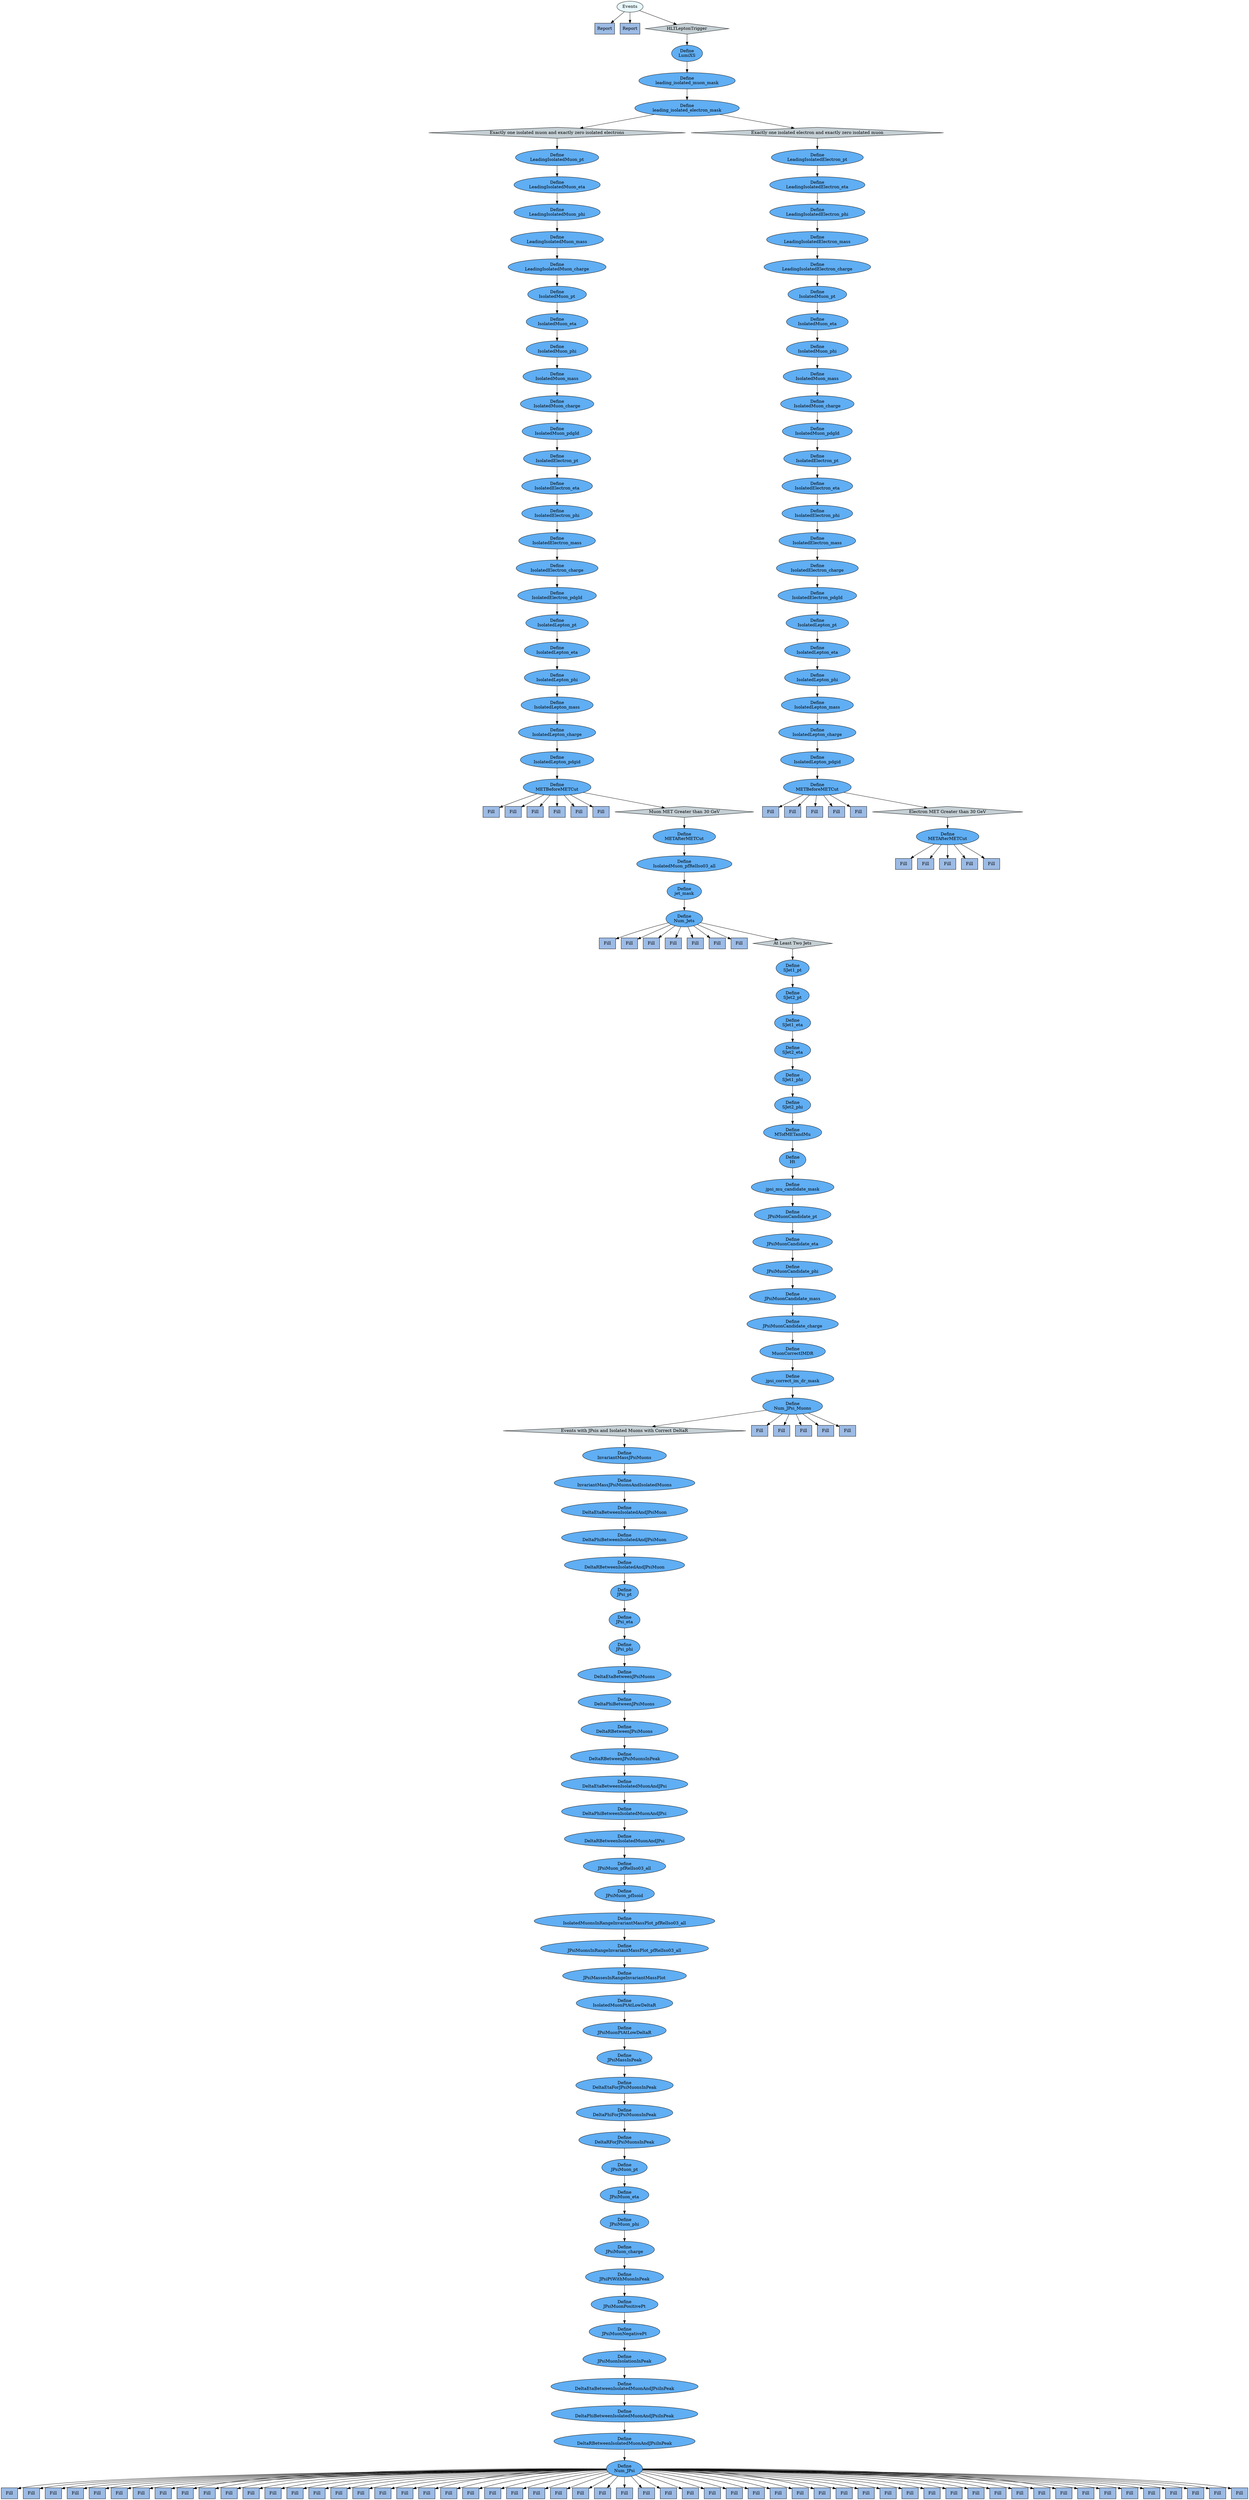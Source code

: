 digraph {
	1 [label="Report", style="filled", fillcolor="#9cbbe5", shape="box"];
	0 [label="Events", style="filled", fillcolor="#e8f8fc", shape="oval"];
	2 [label="Report", style="filled", fillcolor="#9cbbe5", shape="box"];
	0 [label="Events", style="filled", fillcolor="#e8f8fc", shape="oval"];
	3 [label="Fill", style="filled", fillcolor="#9cbbe5", shape="box"];
	857 [label="Define
METBeforeMETCut", style="filled", fillcolor="#60aef3", shape="oval"];
	858 [label="Define
IsolatedLepton_pdgid", style="filled", fillcolor="#60aef3", shape="oval"];
	859 [label="Define
IsolatedLepton_charge", style="filled", fillcolor="#60aef3", shape="oval"];
	860 [label="Define
IsolatedLepton_mass", style="filled", fillcolor="#60aef3", shape="oval"];
	861 [label="Define
IsolatedLepton_phi", style="filled", fillcolor="#60aef3", shape="oval"];
	862 [label="Define
IsolatedLepton_eta", style="filled", fillcolor="#60aef3", shape="oval"];
	863 [label="Define
IsolatedLepton_pt", style="filled", fillcolor="#60aef3", shape="oval"];
	864 [label="Define
IsolatedElectron_pdgId", style="filled", fillcolor="#60aef3", shape="oval"];
	865 [label="Define
IsolatedElectron_charge", style="filled", fillcolor="#60aef3", shape="oval"];
	866 [label="Define
IsolatedElectron_mass", style="filled", fillcolor="#60aef3", shape="oval"];
	867 [label="Define
IsolatedElectron_phi", style="filled", fillcolor="#60aef3", shape="oval"];
	868 [label="Define
IsolatedElectron_eta", style="filled", fillcolor="#60aef3", shape="oval"];
	869 [label="Define
IsolatedElectron_pt", style="filled", fillcolor="#60aef3", shape="oval"];
	870 [label="Define
IsolatedMuon_pdgId", style="filled", fillcolor="#60aef3", shape="oval"];
	871 [label="Define
IsolatedMuon_charge", style="filled", fillcolor="#60aef3", shape="oval"];
	872 [label="Define
IsolatedMuon_mass", style="filled", fillcolor="#60aef3", shape="oval"];
	873 [label="Define
IsolatedMuon_phi", style="filled", fillcolor="#60aef3", shape="oval"];
	874 [label="Define
IsolatedMuon_eta", style="filled", fillcolor="#60aef3", shape="oval"];
	875 [label="Define
IsolatedMuon_pt", style="filled", fillcolor="#60aef3", shape="oval"];
	876 [label="Define
LeadingIsolatedMuon_charge", style="filled", fillcolor="#60aef3", shape="oval"];
	877 [label="Define
LeadingIsolatedMuon_mass", style="filled", fillcolor="#60aef3", shape="oval"];
	878 [label="Define
LeadingIsolatedMuon_phi", style="filled", fillcolor="#60aef3", shape="oval"];
	879 [label="Define
LeadingIsolatedMuon_eta", style="filled", fillcolor="#60aef3", shape="oval"];
	880 [label="Define
LeadingIsolatedMuon_pt", style="filled", fillcolor="#60aef3", shape="oval"];
	853 [label="Exactly one isolated muon and exactly zero isolated electrons", style="filled", fillcolor="#c4cfd4", shape="diamond"];
	854 [label="Define
leading_isolated_electron_mask", style="filled", fillcolor="#60aef3", shape="oval"];
	855 [label="Define
leading_isolated_muon_mask", style="filled", fillcolor="#60aef3", shape="oval"];
	856 [label="Define
LumiXS", style="filled", fillcolor="#60aef3", shape="oval"];
	852 [label="HLTLeptonTrigger", style="filled", fillcolor="#c4cfd4", shape="diamond"];
	0 [label="Events", style="filled", fillcolor="#e8f8fc", shape="oval"];
	4 [label="Fill", style="filled", fillcolor="#9cbbe5", shape="box"];
	5 [label="Fill", style="filled", fillcolor="#9cbbe5", shape="box"];
	6 [label="Fill", style="filled", fillcolor="#9cbbe5", shape="box"];
	7 [label="Fill", style="filled", fillcolor="#9cbbe5", shape="box"];
	8 [label="Fill", style="filled", fillcolor="#9cbbe5", shape="box"];
	887 [label="Define
METBeforeMETCut", style="filled", fillcolor="#60aef3", shape="oval"];
	888 [label="Define
IsolatedLepton_pdgid", style="filled", fillcolor="#60aef3", shape="oval"];
	889 [label="Define
IsolatedLepton_charge", style="filled", fillcolor="#60aef3", shape="oval"];
	890 [label="Define
IsolatedLepton_mass", style="filled", fillcolor="#60aef3", shape="oval"];
	891 [label="Define
IsolatedLepton_phi", style="filled", fillcolor="#60aef3", shape="oval"];
	892 [label="Define
IsolatedLepton_eta", style="filled", fillcolor="#60aef3", shape="oval"];
	893 [label="Define
IsolatedLepton_pt", style="filled", fillcolor="#60aef3", shape="oval"];
	894 [label="Define
IsolatedElectron_pdgId", style="filled", fillcolor="#60aef3", shape="oval"];
	895 [label="Define
IsolatedElectron_charge", style="filled", fillcolor="#60aef3", shape="oval"];
	896 [label="Define
IsolatedElectron_mass", style="filled", fillcolor="#60aef3", shape="oval"];
	897 [label="Define
IsolatedElectron_phi", style="filled", fillcolor="#60aef3", shape="oval"];
	898 [label="Define
IsolatedElectron_eta", style="filled", fillcolor="#60aef3", shape="oval"];
	899 [label="Define
IsolatedElectron_pt", style="filled", fillcolor="#60aef3", shape="oval"];
	900 [label="Define
IsolatedMuon_pdgId", style="filled", fillcolor="#60aef3", shape="oval"];
	901 [label="Define
IsolatedMuon_charge", style="filled", fillcolor="#60aef3", shape="oval"];
	902 [label="Define
IsolatedMuon_mass", style="filled", fillcolor="#60aef3", shape="oval"];
	903 [label="Define
IsolatedMuon_phi", style="filled", fillcolor="#60aef3", shape="oval"];
	904 [label="Define
IsolatedMuon_eta", style="filled", fillcolor="#60aef3", shape="oval"];
	905 [label="Define
IsolatedMuon_pt", style="filled", fillcolor="#60aef3", shape="oval"];
	906 [label="Define
LeadingIsolatedElectron_charge", style="filled", fillcolor="#60aef3", shape="oval"];
	907 [label="Define
LeadingIsolatedElectron_mass", style="filled", fillcolor="#60aef3", shape="oval"];
	908 [label="Define
LeadingIsolatedElectron_phi", style="filled", fillcolor="#60aef3", shape="oval"];
	909 [label="Define
LeadingIsolatedElectron_eta", style="filled", fillcolor="#60aef3", shape="oval"];
	910 [label="Define
LeadingIsolatedElectron_pt", style="filled", fillcolor="#60aef3", shape="oval"];
	886 [label="Exactly one isolated electron and exactly zero isolated muon", style="filled", fillcolor="#c4cfd4", shape="diamond"];
	9 [label="Fill", style="filled", fillcolor="#9cbbe5", shape="box"];
	10 [label="Fill", style="filled", fillcolor="#9cbbe5", shape="box"];
	11 [label="Fill", style="filled", fillcolor="#9cbbe5", shape="box"];
	12 [label="Fill", style="filled", fillcolor="#9cbbe5", shape="box"];
	13 [label="Fill", style="filled", fillcolor="#9cbbe5", shape="box"];
	14 [label="Fill", style="filled", fillcolor="#9cbbe5", shape="box"];
	918 [label="Define
Num_Jets", style="filled", fillcolor="#60aef3", shape="oval"];
	919 [label="Define
jet_mask", style="filled", fillcolor="#60aef3", shape="oval"];
	920 [label="Define
IsolatedMuon_pfRelIso03_all", style="filled", fillcolor="#60aef3", shape="oval"];
	921 [label="Define
METAfterMETCut", style="filled", fillcolor="#60aef3", shape="oval"];
	917 [label="Muon MET Greater than 30 GeV", style="filled", fillcolor="#c4cfd4", shape="diamond"];
	15 [label="Fill", style="filled", fillcolor="#9cbbe5", shape="box"];
	16 [label="Fill", style="filled", fillcolor="#9cbbe5", shape="box"];
	17 [label="Fill", style="filled", fillcolor="#9cbbe5", shape="box"];
	18 [label="Fill", style="filled", fillcolor="#9cbbe5", shape="box"];
	19 [label="Fill", style="filled", fillcolor="#9cbbe5", shape="box"];
	20 [label="Fill", style="filled", fillcolor="#9cbbe5", shape="box"];
	929 [label="Define
METAfterMETCut", style="filled", fillcolor="#60aef3", shape="oval"];
	928 [label="Electron MET Greater than 30 GeV", style="filled", fillcolor="#c4cfd4", shape="diamond"];
	21 [label="Fill", style="filled", fillcolor="#9cbbe5", shape="box"];
	22 [label="Fill", style="filled", fillcolor="#9cbbe5", shape="box"];
	23 [label="Fill", style="filled", fillcolor="#9cbbe5", shape="box"];
	24 [label="Fill", style="filled", fillcolor="#9cbbe5", shape="box"];
	25 [label="Fill", style="filled", fillcolor="#9cbbe5", shape="box"];
	26 [label="Fill", style="filled", fillcolor="#9cbbe5", shape="box"];
	955 [label="Define
Num_JPsi", style="filled", fillcolor="#60aef3", shape="oval"];
	956 [label="Define
DeltaRBetweenIsolatedMuonAndJPsiInPeak", style="filled", fillcolor="#60aef3", shape="oval"];
	957 [label="Define
DeltaPhiBetweenIsolatedMuonAndJPsiInPeak", style="filled", fillcolor="#60aef3", shape="oval"];
	958 [label="Define
DeltaEtaBetweenIsolatedMuonAndJPsiInPeak", style="filled", fillcolor="#60aef3", shape="oval"];
	959 [label="Define
JPsiMuonIsolationInPeak", style="filled", fillcolor="#60aef3", shape="oval"];
	960 [label="Define
JPsiMuonNegativePt", style="filled", fillcolor="#60aef3", shape="oval"];
	961 [label="Define
JPsiMuonPositivePt", style="filled", fillcolor="#60aef3", shape="oval"];
	962 [label="Define
JPsiPtWithMuonInPeak", style="filled", fillcolor="#60aef3", shape="oval"];
	963 [label="Define
JPsiMuon_charge", style="filled", fillcolor="#60aef3", shape="oval"];
	964 [label="Define
JPsiMuon_phi", style="filled", fillcolor="#60aef3", shape="oval"];
	965 [label="Define
JPsiMuon_eta", style="filled", fillcolor="#60aef3", shape="oval"];
	966 [label="Define
JPsiMuon_pt", style="filled", fillcolor="#60aef3", shape="oval"];
	967 [label="Define
DeltaRForJPsiMuonsInPeak", style="filled", fillcolor="#60aef3", shape="oval"];
	968 [label="Define
DeltaPhiForJPsiMuonsInPeak", style="filled", fillcolor="#60aef3", shape="oval"];
	969 [label="Define
DeltaEtaForJPsiMuonsInPeak", style="filled", fillcolor="#60aef3", shape="oval"];
	970 [label="Define
JPsiMassInPeak", style="filled", fillcolor="#60aef3", shape="oval"];
	971 [label="Define
JPsiMuonPtAtLowDeltaR", style="filled", fillcolor="#60aef3", shape="oval"];
	972 [label="Define
IsolatedMuonPtAtLowDeltaR", style="filled", fillcolor="#60aef3", shape="oval"];
	973 [label="Define
JPsiMassesInRangeInvariantMassPlot", style="filled", fillcolor="#60aef3", shape="oval"];
	974 [label="Define
JPsiMuonsInRangeInvariantMassPlot_pfRelIso03_all", style="filled", fillcolor="#60aef3", shape="oval"];
	975 [label="Define
IsolatedMuonsInRangeInvariantMassPlot_pfRelIso03_all", style="filled", fillcolor="#60aef3", shape="oval"];
	976 [label="Define
JPsiMuon_pfIsoid", style="filled", fillcolor="#60aef3", shape="oval"];
	977 [label="Define
JPsiMuon_pfRelIso03_all", style="filled", fillcolor="#60aef3", shape="oval"];
	978 [label="Define
DeltaRBetweenIsolatedMuonAndJPsi", style="filled", fillcolor="#60aef3", shape="oval"];
	979 [label="Define
DeltaPhiBetweenIsolatedMuonAndJPsi", style="filled", fillcolor="#60aef3", shape="oval"];
	980 [label="Define
DeltaEtaBetweenIsolatedMuonAndJPsi", style="filled", fillcolor="#60aef3", shape="oval"];
	981 [label="Define
DeltaRBetweenJPsiMuonsInPeak", style="filled", fillcolor="#60aef3", shape="oval"];
	982 [label="Define
DeltaRBetweenJPsiMuons", style="filled", fillcolor="#60aef3", shape="oval"];
	983 [label="Define
DeltaPhiBetweenJPsiMuons", style="filled", fillcolor="#60aef3", shape="oval"];
	984 [label="Define
DeltaEtaBetweenJPsiMuons", style="filled", fillcolor="#60aef3", shape="oval"];
	985 [label="Define
JPsi_phi", style="filled", fillcolor="#60aef3", shape="oval"];
	986 [label="Define
JPsi_eta", style="filled", fillcolor="#60aef3", shape="oval"];
	987 [label="Define
JPsi_pt", style="filled", fillcolor="#60aef3", shape="oval"];
	988 [label="Define
DeltaRBetweenIsolatedAndJPsiMuon", style="filled", fillcolor="#60aef3", shape="oval"];
	989 [label="Define
DeltaPhiBetweenIsolatedAndJPsiMuon", style="filled", fillcolor="#60aef3", shape="oval"];
	990 [label="Define
DeltaEtaBetweenIsolatedAndJPsiMuon", style="filled", fillcolor="#60aef3", shape="oval"];
	991 [label="Define
InvariantMassJPsiMuonsAndIsolatedMuons", style="filled", fillcolor="#60aef3", shape="oval"];
	992 [label="Define
InvariantMassJPsiMuons", style="filled", fillcolor="#60aef3", shape="oval"];
	937 [label="Events with JPsis and Isolated Muons with Correct DeltaR", style="filled", fillcolor="#c4cfd4", shape="diamond"];
	938 [label="Define
Num_JPsi_Muons", style="filled", fillcolor="#60aef3", shape="oval"];
	939 [label="Define
jpsi_correct_im_dr_mask", style="filled", fillcolor="#60aef3", shape="oval"];
	940 [label="Define
MuonCorrectIMDR", style="filled", fillcolor="#60aef3", shape="oval"];
	941 [label="Define
JPsiMuonCandidate_charge", style="filled", fillcolor="#60aef3", shape="oval"];
	942 [label="Define
JPsiMuonCandidate_mass", style="filled", fillcolor="#60aef3", shape="oval"];
	943 [label="Define
JPsiMuonCandidate_phi", style="filled", fillcolor="#60aef3", shape="oval"];
	944 [label="Define
JPsiMuonCandidate_eta", style="filled", fillcolor="#60aef3", shape="oval"];
	945 [label="Define
JPsiMuonCandidate_pt", style="filled", fillcolor="#60aef3", shape="oval"];
	946 [label="Define
jpsi_mu_candidate_mask", style="filled", fillcolor="#60aef3", shape="oval"];
	947 [label="Define
Ht", style="filled", fillcolor="#60aef3", shape="oval"];
	948 [label="Define
MTofMETandMu", style="filled", fillcolor="#60aef3", shape="oval"];
	949 [label="Define
SJet2_phi", style="filled", fillcolor="#60aef3", shape="oval"];
	950 [label="Define
SJet1_phi", style="filled", fillcolor="#60aef3", shape="oval"];
	951 [label="Define
SJet2_eta", style="filled", fillcolor="#60aef3", shape="oval"];
	952 [label="Define
SJet1_eta", style="filled", fillcolor="#60aef3", shape="oval"];
	953 [label="Define
SJet2_pt", style="filled", fillcolor="#60aef3", shape="oval"];
	954 [label="Define
SJet1_pt", style="filled", fillcolor="#60aef3", shape="oval"];
	936 [label="At Least Two Jets", style="filled", fillcolor="#c4cfd4", shape="diamond"];
	27 [label="Fill", style="filled", fillcolor="#9cbbe5", shape="box"];
	28 [label="Fill", style="filled", fillcolor="#9cbbe5", shape="box"];
	29 [label="Fill", style="filled", fillcolor="#9cbbe5", shape="box"];
	30 [label="Fill", style="filled", fillcolor="#9cbbe5", shape="box"];
	31 [label="Fill", style="filled", fillcolor="#9cbbe5", shape="box"];
	32 [label="Fill", style="filled", fillcolor="#9cbbe5", shape="box"];
	33 [label="Fill", style="filled", fillcolor="#9cbbe5", shape="box"];
	34 [label="Fill", style="filled", fillcolor="#9cbbe5", shape="box"];
	35 [label="Fill", style="filled", fillcolor="#9cbbe5", shape="box"];
	36 [label="Fill", style="filled", fillcolor="#9cbbe5", shape="box"];
	37 [label="Fill", style="filled", fillcolor="#9cbbe5", shape="box"];
	38 [label="Fill", style="filled", fillcolor="#9cbbe5", shape="box"];
	39 [label="Fill", style="filled", fillcolor="#9cbbe5", shape="box"];
	40 [label="Fill", style="filled", fillcolor="#9cbbe5", shape="box"];
	41 [label="Fill", style="filled", fillcolor="#9cbbe5", shape="box"];
	42 [label="Fill", style="filled", fillcolor="#9cbbe5", shape="box"];
	43 [label="Fill", style="filled", fillcolor="#9cbbe5", shape="box"];
	44 [label="Fill", style="filled", fillcolor="#9cbbe5", shape="box"];
	45 [label="Fill", style="filled", fillcolor="#9cbbe5", shape="box"];
	46 [label="Fill", style="filled", fillcolor="#9cbbe5", shape="box"];
	47 [label="Fill", style="filled", fillcolor="#9cbbe5", shape="box"];
	48 [label="Fill", style="filled", fillcolor="#9cbbe5", shape="box"];
	49 [label="Fill", style="filled", fillcolor="#9cbbe5", shape="box"];
	50 [label="Fill", style="filled", fillcolor="#9cbbe5", shape="box"];
	51 [label="Fill", style="filled", fillcolor="#9cbbe5", shape="box"];
	52 [label="Fill", style="filled", fillcolor="#9cbbe5", shape="box"];
	53 [label="Fill", style="filled", fillcolor="#9cbbe5", shape="box"];
	54 [label="Fill", style="filled", fillcolor="#9cbbe5", shape="box"];
	55 [label="Fill", style="filled", fillcolor="#9cbbe5", shape="box"];
	56 [label="Fill", style="filled", fillcolor="#9cbbe5", shape="box"];
	57 [label="Fill", style="filled", fillcolor="#9cbbe5", shape="box"];
	58 [label="Fill", style="filled", fillcolor="#9cbbe5", shape="box"];
	59 [label="Fill", style="filled", fillcolor="#9cbbe5", shape="box"];
	60 [label="Fill", style="filled", fillcolor="#9cbbe5", shape="box"];
	61 [label="Fill", style="filled", fillcolor="#9cbbe5", shape="box"];
	62 [label="Fill", style="filled", fillcolor="#9cbbe5", shape="box"];
	63 [label="Fill", style="filled", fillcolor="#9cbbe5", shape="box"];
	64 [label="Fill", style="filled", fillcolor="#9cbbe5", shape="box"];
	65 [label="Fill", style="filled", fillcolor="#9cbbe5", shape="box"];
	66 [label="Fill", style="filled", fillcolor="#9cbbe5", shape="box"];
	67 [label="Fill", style="filled", fillcolor="#9cbbe5", shape="box"];
	68 [label="Fill", style="filled", fillcolor="#9cbbe5", shape="box"];
	69 [label="Fill", style="filled", fillcolor="#9cbbe5", shape="box"];
	70 [label="Fill", style="filled", fillcolor="#9cbbe5", shape="box"];
	71 [label="Fill", style="filled", fillcolor="#9cbbe5", shape="box"];
	72 [label="Fill", style="filled", fillcolor="#9cbbe5", shape="box"];
	73 [label="Fill", style="filled", fillcolor="#9cbbe5", shape="box"];
	74 [label="Fill", style="filled", fillcolor="#9cbbe5", shape="box"];
	75 [label="Fill", style="filled", fillcolor="#9cbbe5", shape="box"];
	76 [label="Fill", style="filled", fillcolor="#9cbbe5", shape="box"];
	77 [label="Fill", style="filled", fillcolor="#9cbbe5", shape="box"];
	78 [label="Fill", style="filled", fillcolor="#9cbbe5", shape="box"];
	79 [label="Fill", style="filled", fillcolor="#9cbbe5", shape="box"];
	80 [label="Fill", style="filled", fillcolor="#9cbbe5", shape="box"];
	81 [label="Fill", style="filled", fillcolor="#9cbbe5", shape="box"];
	82 [label="Fill", style="filled", fillcolor="#9cbbe5", shape="box"];
	83 [label="Fill", style="filled", fillcolor="#9cbbe5", shape="box"];
	84 [label="Fill", style="filled", fillcolor="#9cbbe5", shape="box"];
	85 [label="Fill", style="filled", fillcolor="#9cbbe5", shape="box"];
	86 [label="Fill", style="filled", fillcolor="#9cbbe5", shape="box"];
	87 [label="Fill", style="filled", fillcolor="#9cbbe5", shape="box"];
	0 -> 1;
	0 -> 2;
	857 -> 3;
	858 -> 857;
	859 -> 858;
	860 -> 859;
	861 -> 860;
	862 -> 861;
	863 -> 862;
	864 -> 863;
	865 -> 864;
	866 -> 865;
	867 -> 866;
	868 -> 867;
	869 -> 868;
	870 -> 869;
	871 -> 870;
	872 -> 871;
	873 -> 872;
	874 -> 873;
	875 -> 874;
	876 -> 875;
	877 -> 876;
	878 -> 877;
	879 -> 878;
	880 -> 879;
	853 -> 880;
	854 -> 853;
	855 -> 854;
	856 -> 855;
	852 -> 856;
	0 -> 852;
	857 -> 4;
	857 -> 5;
	857 -> 6;
	857 -> 7;
	887 -> 8;
	888 -> 887;
	889 -> 888;
	890 -> 889;
	891 -> 890;
	892 -> 891;
	893 -> 892;
	894 -> 893;
	895 -> 894;
	896 -> 895;
	897 -> 896;
	898 -> 897;
	899 -> 898;
	900 -> 899;
	901 -> 900;
	902 -> 901;
	903 -> 902;
	904 -> 903;
	905 -> 904;
	906 -> 905;
	907 -> 906;
	908 -> 907;
	909 -> 908;
	910 -> 909;
	886 -> 910;
	854 -> 886;
	887 -> 9;
	887 -> 10;
	887 -> 11;
	887 -> 12;
	857 -> 13;
	918 -> 14;
	919 -> 918;
	920 -> 919;
	921 -> 920;
	917 -> 921;
	857 -> 917;
	918 -> 15;
	918 -> 16;
	918 -> 17;
	918 -> 18;
	918 -> 19;
	929 -> 20;
	928 -> 929;
	887 -> 928;
	929 -> 21;
	929 -> 22;
	929 -> 23;
	929 -> 24;
	918 -> 25;
	955 -> 26;
	956 -> 955;
	957 -> 956;
	958 -> 957;
	959 -> 958;
	960 -> 959;
	961 -> 960;
	962 -> 961;
	963 -> 962;
	964 -> 963;
	965 -> 964;
	966 -> 965;
	967 -> 966;
	968 -> 967;
	969 -> 968;
	970 -> 969;
	971 -> 970;
	972 -> 971;
	973 -> 972;
	974 -> 973;
	975 -> 974;
	976 -> 975;
	977 -> 976;
	978 -> 977;
	979 -> 978;
	980 -> 979;
	981 -> 980;
	982 -> 981;
	983 -> 982;
	984 -> 983;
	985 -> 984;
	986 -> 985;
	987 -> 986;
	988 -> 987;
	989 -> 988;
	990 -> 989;
	991 -> 990;
	992 -> 991;
	937 -> 992;
	938 -> 937;
	939 -> 938;
	940 -> 939;
	941 -> 940;
	942 -> 941;
	943 -> 942;
	944 -> 943;
	945 -> 944;
	946 -> 945;
	947 -> 946;
	948 -> 947;
	949 -> 948;
	950 -> 949;
	951 -> 950;
	952 -> 951;
	953 -> 952;
	954 -> 953;
	936 -> 954;
	918 -> 936;
	938 -> 27;
	938 -> 28;
	938 -> 29;
	938 -> 30;
	938 -> 31;
	955 -> 32;
	955 -> 33;
	955 -> 34;
	955 -> 35;
	955 -> 36;
	955 -> 37;
	955 -> 38;
	955 -> 39;
	955 -> 40;
	955 -> 41;
	955 -> 42;
	955 -> 43;
	955 -> 44;
	955 -> 45;
	955 -> 46;
	955 -> 47;
	955 -> 48;
	955 -> 49;
	955 -> 50;
	955 -> 51;
	955 -> 52;
	955 -> 53;
	955 -> 54;
	955 -> 55;
	955 -> 56;
	955 -> 57;
	955 -> 58;
	955 -> 59;
	955 -> 60;
	955 -> 61;
	955 -> 62;
	955 -> 63;
	955 -> 64;
	955 -> 65;
	955 -> 66;
	955 -> 67;
	955 -> 68;
	955 -> 69;
	955 -> 70;
	955 -> 71;
	955 -> 72;
	955 -> 73;
	955 -> 74;
	955 -> 75;
	955 -> 76;
	955 -> 77;
	955 -> 78;
	955 -> 79;
	955 -> 80;
	955 -> 81;
	955 -> 82;
	955 -> 83;
	955 -> 84;
	955 -> 85;
	955 -> 86;
	955 -> 87;
}